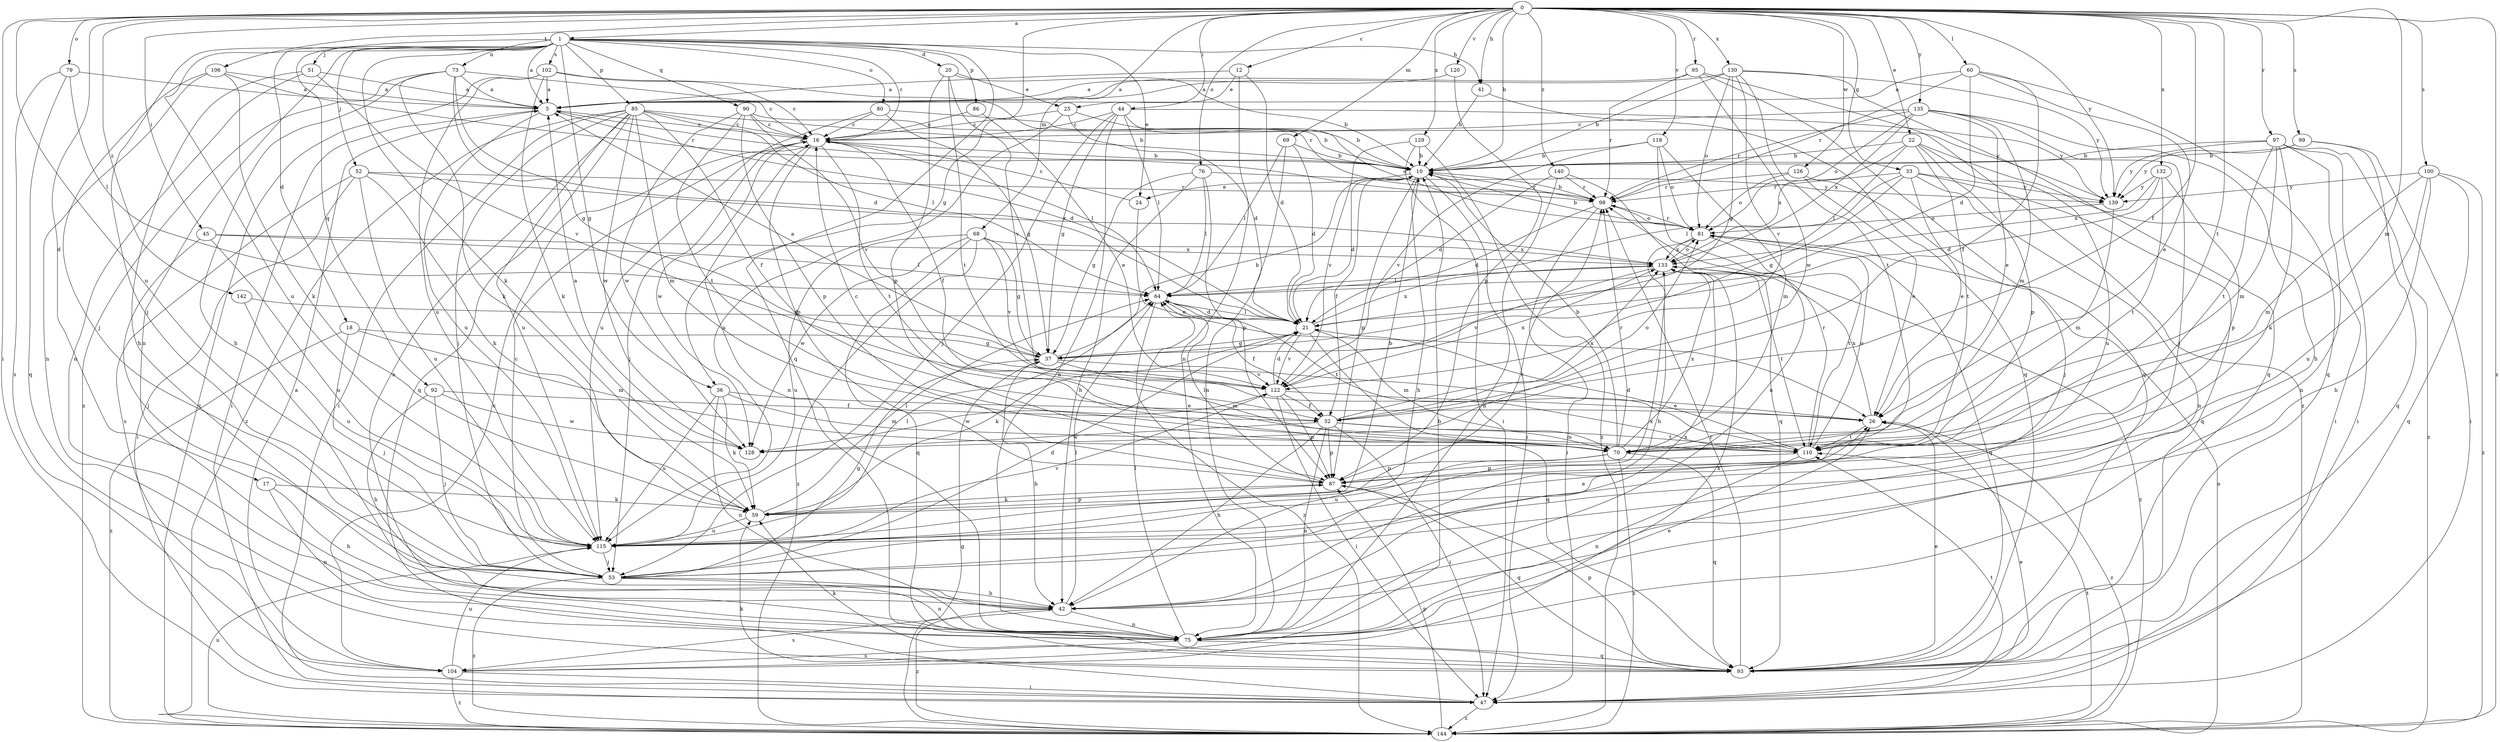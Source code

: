 strict digraph  {
0;
1;
5;
10;
12;
16;
17;
18;
20;
21;
22;
24;
25;
26;
32;
33;
36;
37;
41;
42;
44;
45;
47;
51;
52;
53;
59;
60;
64;
68;
69;
70;
73;
75;
76;
79;
80;
81;
85;
86;
87;
90;
92;
93;
95;
97;
98;
99;
100;
102;
104;
106;
110;
115;
118;
120;
122;
126;
128;
129;
130;
132;
133;
135;
139;
140;
142;
144;
0 -> 1  [label=a];
0 -> 10  [label=b];
0 -> 12  [label=c];
0 -> 17  [label=d];
0 -> 22  [label=e];
0 -> 32  [label=f];
0 -> 33  [label=g];
0 -> 36  [label=g];
0 -> 41  [label=h];
0 -> 44  [label=i];
0 -> 45  [label=i];
0 -> 47  [label=i];
0 -> 60  [label=l];
0 -> 68  [label=m];
0 -> 69  [label=m];
0 -> 70  [label=m];
0 -> 76  [label=o];
0 -> 79  [label=o];
0 -> 95  [label=r];
0 -> 97  [label=r];
0 -> 99  [label=s];
0 -> 100  [label=s];
0 -> 106  [label=t];
0 -> 110  [label=t];
0 -> 115  [label=u];
0 -> 118  [label=v];
0 -> 120  [label=v];
0 -> 126  [label=w];
0 -> 129  [label=x];
0 -> 130  [label=x];
0 -> 132  [label=x];
0 -> 135  [label=y];
0 -> 139  [label=y];
0 -> 140  [label=z];
0 -> 142  [label=z];
0 -> 144  [label=z];
1 -> 5  [label=a];
1 -> 16  [label=c];
1 -> 18  [label=d];
1 -> 20  [label=d];
1 -> 24  [label=e];
1 -> 36  [label=g];
1 -> 41  [label=h];
1 -> 51  [label=j];
1 -> 52  [label=j];
1 -> 53  [label=j];
1 -> 59  [label=k];
1 -> 73  [label=n];
1 -> 75  [label=n];
1 -> 80  [label=o];
1 -> 85  [label=p];
1 -> 86  [label=p];
1 -> 90  [label=q];
1 -> 92  [label=q];
1 -> 93  [label=q];
1 -> 102  [label=s];
1 -> 115  [label=u];
5 -> 16  [label=c];
5 -> 21  [label=d];
5 -> 47  [label=i];
5 -> 115  [label=u];
10 -> 5  [label=a];
10 -> 21  [label=d];
10 -> 24  [label=e];
10 -> 32  [label=f];
10 -> 42  [label=h];
10 -> 47  [label=i];
10 -> 87  [label=p];
10 -> 98  [label=r];
12 -> 5  [label=a];
12 -> 21  [label=d];
12 -> 25  [label=e];
12 -> 75  [label=n];
16 -> 10  [label=b];
16 -> 32  [label=f];
16 -> 53  [label=j];
16 -> 64  [label=l];
16 -> 75  [label=n];
16 -> 87  [label=p];
16 -> 110  [label=t];
16 -> 128  [label=w];
17 -> 42  [label=h];
17 -> 59  [label=k];
17 -> 75  [label=n];
18 -> 37  [label=g];
18 -> 53  [label=j];
18 -> 70  [label=m];
18 -> 144  [label=z];
20 -> 10  [label=b];
20 -> 25  [label=e];
20 -> 87  [label=p];
20 -> 110  [label=t];
20 -> 122  [label=v];
21 -> 37  [label=g];
21 -> 59  [label=k];
21 -> 64  [label=l];
21 -> 70  [label=m];
21 -> 93  [label=q];
21 -> 122  [label=v];
21 -> 133  [label=x];
22 -> 10  [label=b];
22 -> 47  [label=i];
22 -> 64  [label=l];
22 -> 87  [label=p];
22 -> 110  [label=t];
22 -> 115  [label=u];
22 -> 133  [label=x];
24 -> 16  [label=c];
24 -> 26  [label=e];
25 -> 10  [label=b];
25 -> 16  [label=c];
25 -> 21  [label=d];
25 -> 115  [label=u];
26 -> 110  [label=t];
26 -> 133  [label=x];
26 -> 144  [label=z];
32 -> 42  [label=h];
32 -> 47  [label=i];
32 -> 70  [label=m];
32 -> 75  [label=n];
32 -> 81  [label=o];
32 -> 87  [label=p];
32 -> 110  [label=t];
32 -> 128  [label=w];
32 -> 133  [label=x];
33 -> 26  [label=e];
33 -> 37  [label=g];
33 -> 64  [label=l];
33 -> 75  [label=n];
33 -> 93  [label=q];
33 -> 98  [label=r];
33 -> 139  [label=y];
36 -> 26  [label=e];
36 -> 59  [label=k];
36 -> 70  [label=m];
36 -> 75  [label=n];
36 -> 115  [label=u];
37 -> 5  [label=a];
37 -> 10  [label=b];
37 -> 42  [label=h];
37 -> 70  [label=m];
37 -> 122  [label=v];
41 -> 10  [label=b];
41 -> 93  [label=q];
42 -> 64  [label=l];
42 -> 75  [label=n];
42 -> 104  [label=s];
42 -> 133  [label=x];
42 -> 144  [label=z];
44 -> 16  [label=c];
44 -> 37  [label=g];
44 -> 53  [label=j];
44 -> 64  [label=l];
44 -> 75  [label=n];
44 -> 81  [label=o];
44 -> 139  [label=y];
45 -> 53  [label=j];
45 -> 64  [label=l];
45 -> 115  [label=u];
45 -> 133  [label=x];
47 -> 26  [label=e];
47 -> 59  [label=k];
47 -> 110  [label=t];
47 -> 144  [label=z];
51 -> 5  [label=a];
51 -> 42  [label=h];
51 -> 75  [label=n];
51 -> 122  [label=v];
52 -> 47  [label=i];
52 -> 59  [label=k];
52 -> 98  [label=r];
52 -> 104  [label=s];
52 -> 115  [label=u];
52 -> 133  [label=x];
53 -> 16  [label=c];
53 -> 21  [label=d];
53 -> 37  [label=g];
53 -> 42  [label=h];
53 -> 75  [label=n];
53 -> 133  [label=x];
53 -> 144  [label=z];
59 -> 10  [label=b];
59 -> 64  [label=l];
59 -> 87  [label=p];
59 -> 115  [label=u];
60 -> 5  [label=a];
60 -> 21  [label=d];
60 -> 26  [label=e];
60 -> 32  [label=f];
60 -> 93  [label=q];
60 -> 98  [label=r];
64 -> 21  [label=d];
64 -> 32  [label=f];
64 -> 110  [label=t];
64 -> 144  [label=z];
68 -> 37  [label=g];
68 -> 93  [label=q];
68 -> 115  [label=u];
68 -> 122  [label=v];
68 -> 128  [label=w];
68 -> 133  [label=x];
68 -> 144  [label=z];
69 -> 10  [label=b];
69 -> 21  [label=d];
69 -> 64  [label=l];
69 -> 75  [label=n];
70 -> 10  [label=b];
70 -> 16  [label=c];
70 -> 87  [label=p];
70 -> 93  [label=q];
70 -> 98  [label=r];
70 -> 115  [label=u];
70 -> 133  [label=x];
70 -> 144  [label=z];
73 -> 5  [label=a];
73 -> 16  [label=c];
73 -> 21  [label=d];
73 -> 37  [label=g];
73 -> 42  [label=h];
73 -> 59  [label=k];
73 -> 144  [label=z];
75 -> 26  [label=e];
75 -> 64  [label=l];
75 -> 93  [label=q];
75 -> 104  [label=s];
76 -> 37  [label=g];
76 -> 42  [label=h];
76 -> 64  [label=l];
76 -> 87  [label=p];
76 -> 139  [label=y];
79 -> 5  [label=a];
79 -> 64  [label=l];
79 -> 93  [label=q];
79 -> 104  [label=s];
80 -> 10  [label=b];
80 -> 16  [label=c];
80 -> 37  [label=g];
80 -> 115  [label=u];
81 -> 10  [label=b];
81 -> 42  [label=h];
81 -> 93  [label=q];
81 -> 98  [label=r];
81 -> 110  [label=t];
81 -> 133  [label=x];
85 -> 10  [label=b];
85 -> 16  [label=c];
85 -> 32  [label=f];
85 -> 47  [label=i];
85 -> 53  [label=j];
85 -> 64  [label=l];
85 -> 70  [label=m];
85 -> 75  [label=n];
85 -> 93  [label=q];
85 -> 115  [label=u];
85 -> 128  [label=w];
85 -> 144  [label=z];
86 -> 16  [label=c];
86 -> 26  [label=e];
87 -> 59  [label=k];
87 -> 64  [label=l];
87 -> 93  [label=q];
90 -> 16  [label=c];
90 -> 87  [label=p];
90 -> 110  [label=t];
90 -> 122  [label=v];
90 -> 128  [label=w];
90 -> 139  [label=y];
92 -> 32  [label=f];
92 -> 42  [label=h];
92 -> 53  [label=j];
92 -> 128  [label=w];
93 -> 26  [label=e];
93 -> 59  [label=k];
93 -> 87  [label=p];
93 -> 98  [label=r];
95 -> 5  [label=a];
95 -> 93  [label=q];
95 -> 98  [label=r];
95 -> 128  [label=w];
95 -> 144  [label=z];
97 -> 10  [label=b];
97 -> 47  [label=i];
97 -> 59  [label=k];
97 -> 70  [label=m];
97 -> 75  [label=n];
97 -> 110  [label=t];
97 -> 139  [label=y];
97 -> 144  [label=z];
98 -> 10  [label=b];
98 -> 21  [label=d];
98 -> 47  [label=i];
98 -> 81  [label=o];
99 -> 10  [label=b];
99 -> 47  [label=i];
99 -> 93  [label=q];
99 -> 139  [label=y];
100 -> 42  [label=h];
100 -> 70  [label=m];
100 -> 93  [label=q];
100 -> 115  [label=u];
100 -> 139  [label=y];
100 -> 144  [label=z];
102 -> 5  [label=a];
102 -> 16  [label=c];
102 -> 59  [label=k];
102 -> 98  [label=r];
102 -> 115  [label=u];
102 -> 144  [label=z];
104 -> 5  [label=a];
104 -> 10  [label=b];
104 -> 16  [label=c];
104 -> 47  [label=i];
104 -> 115  [label=u];
104 -> 133  [label=x];
104 -> 144  [label=z];
106 -> 5  [label=a];
106 -> 53  [label=j];
106 -> 59  [label=k];
106 -> 75  [label=n];
106 -> 98  [label=r];
110 -> 21  [label=d];
110 -> 75  [label=n];
110 -> 81  [label=o];
110 -> 87  [label=p];
110 -> 98  [label=r];
115 -> 26  [label=e];
115 -> 53  [label=j];
115 -> 64  [label=l];
115 -> 98  [label=r];
115 -> 122  [label=v];
118 -> 10  [label=b];
118 -> 70  [label=m];
118 -> 75  [label=n];
118 -> 81  [label=o];
118 -> 122  [label=v];
120 -> 5  [label=a];
120 -> 87  [label=p];
122 -> 21  [label=d];
122 -> 26  [label=e];
122 -> 32  [label=f];
122 -> 47  [label=i];
122 -> 87  [label=p];
122 -> 128  [label=w];
122 -> 133  [label=x];
126 -> 26  [label=e];
126 -> 53  [label=j];
126 -> 81  [label=o];
126 -> 98  [label=r];
128 -> 5  [label=a];
129 -> 10  [label=b];
129 -> 47  [label=i];
129 -> 122  [label=v];
129 -> 144  [label=z];
130 -> 5  [label=a];
130 -> 10  [label=b];
130 -> 37  [label=g];
130 -> 81  [label=o];
130 -> 93  [label=q];
130 -> 110  [label=t];
130 -> 122  [label=v];
130 -> 139  [label=y];
132 -> 21  [label=d];
132 -> 87  [label=p];
132 -> 110  [label=t];
132 -> 133  [label=x];
132 -> 139  [label=y];
133 -> 64  [label=l];
133 -> 81  [label=o];
133 -> 110  [label=t];
133 -> 122  [label=v];
133 -> 144  [label=z];
135 -> 16  [label=c];
135 -> 26  [label=e];
135 -> 42  [label=h];
135 -> 53  [label=j];
135 -> 70  [label=m];
135 -> 81  [label=o];
135 -> 98  [label=r];
135 -> 133  [label=x];
139 -> 70  [label=m];
139 -> 81  [label=o];
140 -> 21  [label=d];
140 -> 75  [label=n];
140 -> 93  [label=q];
140 -> 98  [label=r];
142 -> 21  [label=d];
142 -> 115  [label=u];
144 -> 37  [label=g];
144 -> 81  [label=o];
144 -> 87  [label=p];
144 -> 110  [label=t];
144 -> 115  [label=u];
}
